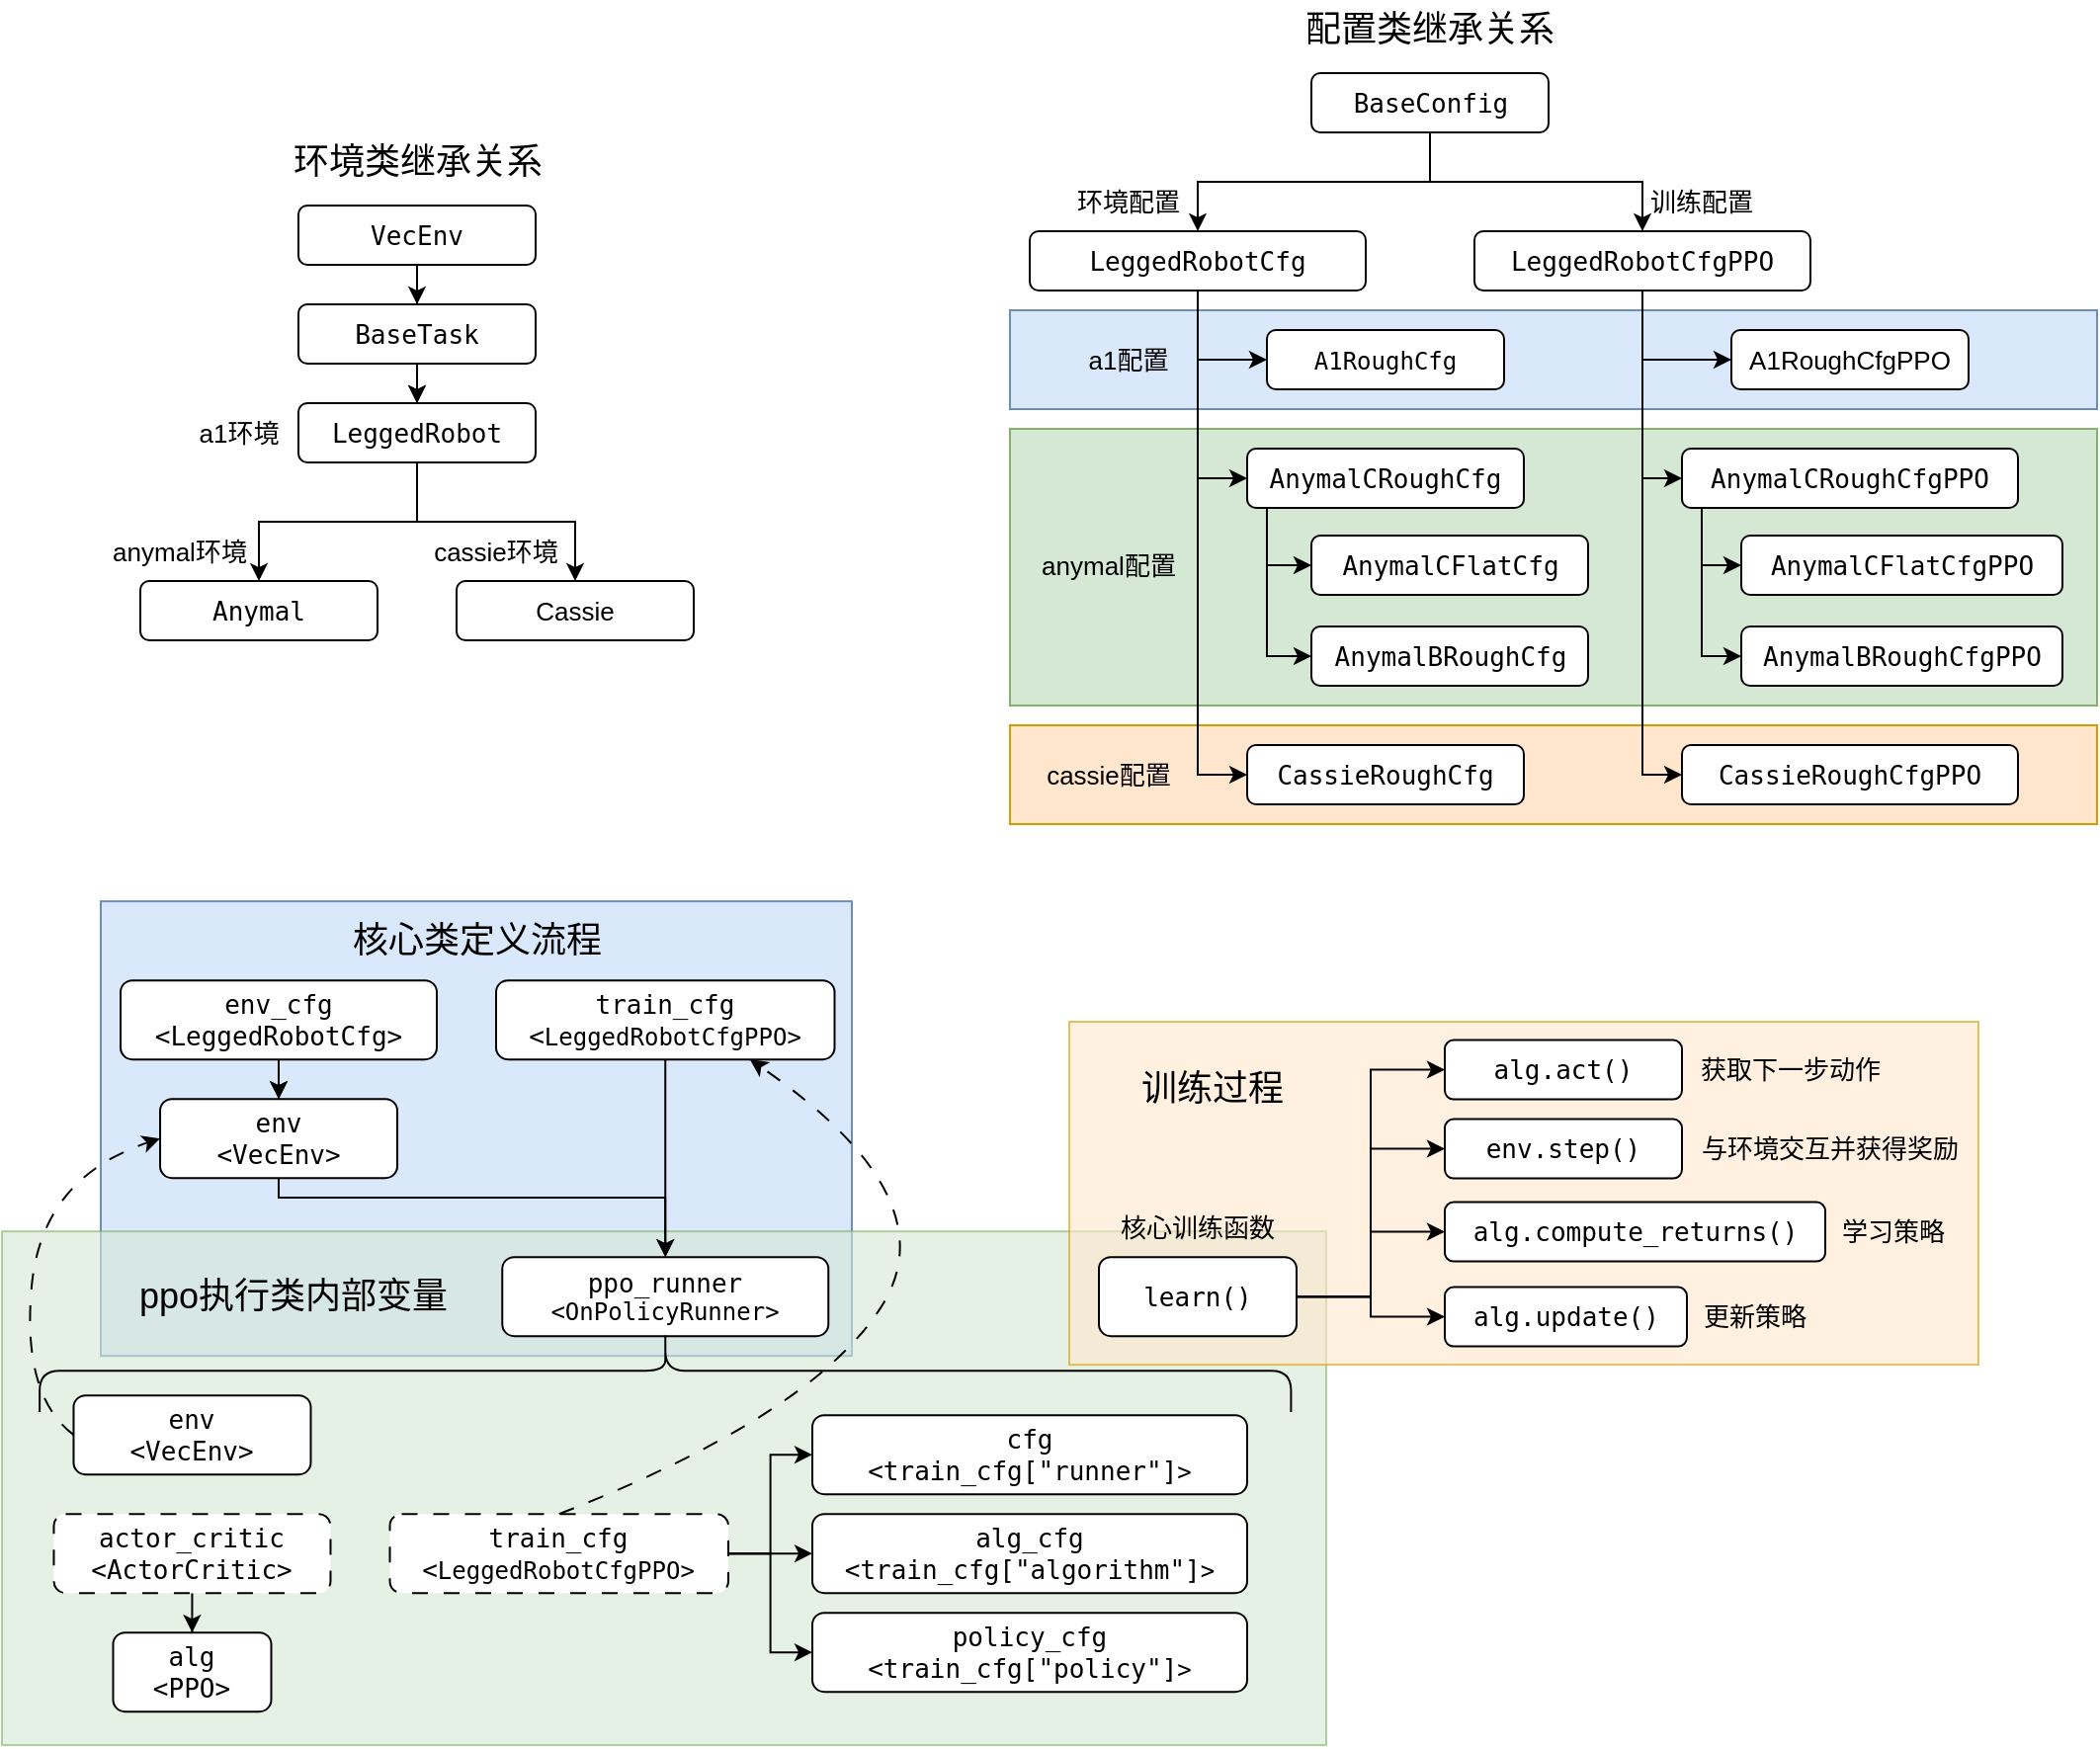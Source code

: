 <mxfile version="26.1.0" pages="2">
  <diagram name="第 1 页" id="lFAaLo7huGlWTIp2Lcyf">
    <mxGraphModel dx="1609" dy="925" grid="1" gridSize="10" guides="1" tooltips="1" connect="1" arrows="1" fold="1" page="1" pageScale="1" pageWidth="1169" pageHeight="827" math="0" shadow="0">
      <root>
        <mxCell id="0" />
        <mxCell id="1" parent="0" />
        <mxCell id="aV0WmB5eCgnft24G8K-M-15" value="" style="whiteSpace=wrap;html=1;fillColor=#dae8fc;strokeColor=#6c8ebf;" vertex="1" parent="1">
          <mxGeometry x="110" y="466.07" width="380" height="230" as="geometry" />
        </mxCell>
        <mxCell id="aV0WmB5eCgnft24G8K-M-19" value="" style="whiteSpace=wrap;html=1;fillColor=#d5e8d4;strokeColor=#82b366;opacity=60;" vertex="1" parent="1">
          <mxGeometry x="60" y="633.07" width="670" height="260" as="geometry" />
        </mxCell>
        <mxCell id="UPVmFBT0MDqUm_56yAkY-56" value="" style="whiteSpace=wrap;html=1;fillColor=#ffe6cc;strokeColor=#d79b00;" parent="1" vertex="1">
          <mxGeometry x="570" y="377" width="550" height="50" as="geometry" />
        </mxCell>
        <mxCell id="UPVmFBT0MDqUm_56yAkY-54" value="" style="whiteSpace=wrap;html=1;fillColor=#d5e8d4;strokeColor=#82b366;" parent="1" vertex="1">
          <mxGeometry x="570" y="227" width="550" height="140" as="geometry" />
        </mxCell>
        <mxCell id="UPVmFBT0MDqUm_56yAkY-38" value="" style="whiteSpace=wrap;html=1;fillColor=#dae8fc;strokeColor=#6c8ebf;" parent="1" vertex="1">
          <mxGeometry x="570" y="167" width="550" height="50" as="geometry" />
        </mxCell>
        <mxCell id="Xk9EZmTTloKpiQCqurxU-3" value="" style="edgeStyle=orthogonalEdgeStyle;rounded=0;orthogonalLoop=1;jettySize=auto;html=1;" parent="1" source="Xk9EZmTTloKpiQCqurxU-1" target="Xk9EZmTTloKpiQCqurxU-2" edge="1">
          <mxGeometry relative="1" as="geometry" />
        </mxCell>
        <mxCell id="aV0WmB5eCgnft24G8K-M-26" value="" style="edgeStyle=orthogonalEdgeStyle;rounded=0;orthogonalLoop=1;jettySize=auto;html=1;" edge="1" parent="1" source="Xk9EZmTTloKpiQCqurxU-1" target="Xk9EZmTTloKpiQCqurxU-4">
          <mxGeometry relative="1" as="geometry" />
        </mxCell>
        <mxCell id="Xk9EZmTTloKpiQCqurxU-1" value="&lt;div&gt;&lt;pre style=&quot;font-family: &amp;quot;JetBrains Mono&amp;quot;, monospace;&quot;&gt;&lt;font style=&quot;color: rgb(0, 0, 0); font-size: 13px;&quot;&gt;VecEnv&lt;/font&gt;&lt;/pre&gt;&lt;/div&gt;" style="rounded=1;whiteSpace=wrap;html=1;" parent="1" vertex="1">
          <mxGeometry x="210" y="114" width="120" height="30" as="geometry" />
        </mxCell>
        <mxCell id="Xk9EZmTTloKpiQCqurxU-5" value="" style="edgeStyle=orthogonalEdgeStyle;rounded=0;orthogonalLoop=1;jettySize=auto;html=1;" parent="1" source="Xk9EZmTTloKpiQCqurxU-2" target="Xk9EZmTTloKpiQCqurxU-4" edge="1">
          <mxGeometry relative="1" as="geometry" />
        </mxCell>
        <mxCell id="Xk9EZmTTloKpiQCqurxU-2" value="&lt;div&gt;&lt;pre style=&quot;font-family: &amp;quot;JetBrains Mono&amp;quot;, monospace; font-size: 9.8pt;&quot;&gt;&lt;span&gt;&lt;font style=&quot;color: rgb(0, 0, 0);&quot;&gt;BaseTask&lt;/font&gt;&lt;/span&gt;&lt;/pre&gt;&lt;/div&gt;" style="whiteSpace=wrap;html=1;rounded=1;" parent="1" vertex="1">
          <mxGeometry x="210" y="164" width="120" height="30" as="geometry" />
        </mxCell>
        <mxCell id="Xk9EZmTTloKpiQCqurxU-9" value="" style="edgeStyle=orthogonalEdgeStyle;rounded=0;orthogonalLoop=1;jettySize=auto;html=1;" parent="1" source="Xk9EZmTTloKpiQCqurxU-4" target="Xk9EZmTTloKpiQCqurxU-8" edge="1">
          <mxGeometry relative="1" as="geometry" />
        </mxCell>
        <mxCell id="Xk9EZmTTloKpiQCqurxU-12" value="" style="edgeStyle=orthogonalEdgeStyle;rounded=0;orthogonalLoop=1;jettySize=auto;html=1;" parent="1" source="Xk9EZmTTloKpiQCqurxU-4" target="Xk9EZmTTloKpiQCqurxU-11" edge="1">
          <mxGeometry relative="1" as="geometry" />
        </mxCell>
        <mxCell id="Xk9EZmTTloKpiQCqurxU-4" value="&lt;div style=&quot;&quot;&gt;&lt;pre style=&quot;font-family: &amp;quot;JetBrains Mono&amp;quot;, monospace;&quot;&gt;&lt;font style=&quot;color: rgb(0, 0, 0); font-size: 13px;&quot;&gt;LeggedRobot&lt;/font&gt;&lt;/pre&gt;&lt;/div&gt;" style="whiteSpace=wrap;html=1;rounded=1;" parent="1" vertex="1">
          <mxGeometry x="210" y="214" width="120" height="30" as="geometry" />
        </mxCell>
        <mxCell id="Xk9EZmTTloKpiQCqurxU-6" value="&lt;font style=&quot;font-size: 18px;&quot;&gt;环境类继承关系&lt;/font&gt;" style="text;strokeColor=none;align=center;fillColor=none;html=1;verticalAlign=middle;whiteSpace=wrap;rounded=0;" parent="1" vertex="1">
          <mxGeometry x="202.5" y="77" width="135" height="30" as="geometry" />
        </mxCell>
        <mxCell id="Xk9EZmTTloKpiQCqurxU-7" value="&lt;font style=&quot;font-size: 13px;&quot;&gt;a1环境&lt;/font&gt;" style="text;strokeColor=none;align=center;fillColor=none;html=1;verticalAlign=middle;whiteSpace=wrap;rounded=0;" parent="1" vertex="1">
          <mxGeometry x="150" y="214" width="60" height="30" as="geometry" />
        </mxCell>
        <mxCell id="Xk9EZmTTloKpiQCqurxU-8" value="&lt;div style=&quot;&quot;&gt;&lt;pre style=&quot;font-family: &amp;quot;JetBrains Mono&amp;quot;, monospace;&quot;&gt;&lt;font style=&quot;color: rgb(0, 0, 0); font-size: 13px;&quot;&gt;Anymal&lt;/font&gt;&lt;/pre&gt;&lt;/div&gt;" style="whiteSpace=wrap;html=1;rounded=1;" parent="1" vertex="1">
          <mxGeometry x="130" y="304" width="120" height="30" as="geometry" />
        </mxCell>
        <mxCell id="Xk9EZmTTloKpiQCqurxU-10" value="&lt;font style=&quot;font-size: 13px;&quot;&gt;anymal环境&lt;/font&gt;" style="text;strokeColor=none;align=center;fillColor=none;html=1;verticalAlign=middle;whiteSpace=wrap;rounded=0;" parent="1" vertex="1">
          <mxGeometry x="110" y="274" width="80" height="30" as="geometry" />
        </mxCell>
        <mxCell id="Xk9EZmTTloKpiQCqurxU-11" value="&lt;font style=&quot;font-size: 13px;&quot;&gt;Cassie&lt;/font&gt;" style="whiteSpace=wrap;html=1;rounded=1;" parent="1" vertex="1">
          <mxGeometry x="290" y="304" width="120" height="30" as="geometry" />
        </mxCell>
        <mxCell id="Xk9EZmTTloKpiQCqurxU-13" value="&lt;font style=&quot;font-size: 13px;&quot;&gt;cassie环境&lt;/font&gt;" style="text;strokeColor=none;align=center;fillColor=none;html=1;verticalAlign=middle;whiteSpace=wrap;rounded=0;" parent="1" vertex="1">
          <mxGeometry x="270" y="274" width="80" height="30" as="geometry" />
        </mxCell>
        <mxCell id="UPVmFBT0MDqUm_56yAkY-1" value="" style="edgeStyle=orthogonalEdgeStyle;rounded=0;orthogonalLoop=1;jettySize=auto;html=1;" parent="1" source="UPVmFBT0MDqUm_56yAkY-2" target="UPVmFBT0MDqUm_56yAkY-4" edge="1">
          <mxGeometry relative="1" as="geometry" />
        </mxCell>
        <mxCell id="UPVmFBT0MDqUm_56yAkY-16" style="edgeStyle=orthogonalEdgeStyle;rounded=0;orthogonalLoop=1;jettySize=auto;html=1;exitX=0.5;exitY=1;exitDx=0;exitDy=0;entryX=0.5;entryY=0;entryDx=0;entryDy=0;" parent="1" source="UPVmFBT0MDqUm_56yAkY-2" target="UPVmFBT0MDqUm_56yAkY-14" edge="1">
          <mxGeometry relative="1" as="geometry" />
        </mxCell>
        <mxCell id="UPVmFBT0MDqUm_56yAkY-2" value="&lt;div&gt;&lt;pre style=&quot;font-family: &amp;quot;JetBrains Mono&amp;quot;, monospace;&quot;&gt;&lt;font style=&quot;color: rgb(0, 0, 0); font-size: 13px;&quot;&gt;BaseConfig&lt;/font&gt;&lt;/pre&gt;&lt;/div&gt;" style="rounded=1;whiteSpace=wrap;html=1;" parent="1" vertex="1">
          <mxGeometry x="722.5" y="47" width="120" height="30" as="geometry" />
        </mxCell>
        <mxCell id="UPVmFBT0MDqUm_56yAkY-24" style="edgeStyle=orthogonalEdgeStyle;rounded=0;orthogonalLoop=1;jettySize=auto;html=1;exitX=0.5;exitY=1;exitDx=0;exitDy=0;entryX=0;entryY=0.5;entryDx=0;entryDy=0;" parent="1" source="UPVmFBT0MDqUm_56yAkY-4" target="UPVmFBT0MDqUm_56yAkY-19" edge="1">
          <mxGeometry relative="1" as="geometry" />
        </mxCell>
        <mxCell id="UPVmFBT0MDqUm_56yAkY-35" style="edgeStyle=orthogonalEdgeStyle;rounded=0;orthogonalLoop=1;jettySize=auto;html=1;exitX=0.5;exitY=1;exitDx=0;exitDy=0;entryX=0;entryY=0.5;entryDx=0;entryDy=0;" parent="1" source="UPVmFBT0MDqUm_56yAkY-4" target="UPVmFBT0MDqUm_56yAkY-51" edge="1">
          <mxGeometry relative="1" as="geometry">
            <mxPoint x="910" y="252.0" as="targetPoint" />
          </mxGeometry>
        </mxCell>
        <mxCell id="UPVmFBT0MDqUm_56yAkY-36" style="edgeStyle=orthogonalEdgeStyle;rounded=0;orthogonalLoop=1;jettySize=auto;html=1;exitX=0.5;exitY=1;exitDx=0;exitDy=0;entryX=0;entryY=0.5;entryDx=0;entryDy=0;" parent="1" source="UPVmFBT0MDqUm_56yAkY-4" target="UPVmFBT0MDqUm_56yAkY-34" edge="1">
          <mxGeometry relative="1" as="geometry" />
        </mxCell>
        <mxCell id="UPVmFBT0MDqUm_56yAkY-4" value="&lt;pre style=&quot;&quot;&gt;&lt;font face=&quot;JetBrains Mono, monospace&quot;&gt;&lt;font style=&quot;font-size: 13px;&quot;&gt;LeggedRobotCfgPPO&lt;/font&gt;&lt;span style=&quot;font-size: 9.8pt;&quot;&gt;&lt;/span&gt;&lt;/font&gt;&lt;/pre&gt;" style="whiteSpace=wrap;html=1;rounded=1;" parent="1" vertex="1">
          <mxGeometry x="805" y="127" width="170" height="30" as="geometry" />
        </mxCell>
        <mxCell id="UPVmFBT0MDqUm_56yAkY-8" value="&lt;font style=&quot;font-size: 18px;&quot;&gt;配置类继承关系&lt;/font&gt;" style="text;strokeColor=none;align=center;fillColor=none;html=1;verticalAlign=middle;whiteSpace=wrap;rounded=0;" parent="1" vertex="1">
          <mxGeometry x="715" y="10" width="135" height="30" as="geometry" />
        </mxCell>
        <mxCell id="UPVmFBT0MDqUm_56yAkY-9" value="&lt;font style=&quot;font-size: 13px;&quot;&gt;a1配置&lt;/font&gt;" style="text;strokeColor=none;align=center;fillColor=none;html=1;verticalAlign=middle;whiteSpace=wrap;rounded=0;" parent="1" vertex="1">
          <mxGeometry x="600" y="177" width="60" height="30" as="geometry" />
        </mxCell>
        <mxCell id="UPVmFBT0MDqUm_56yAkY-11" value="&lt;font style=&quot;font-size: 13px;&quot;&gt;anymal配置&lt;/font&gt;" style="text;strokeColor=none;align=center;fillColor=none;html=1;verticalAlign=middle;whiteSpace=wrap;rounded=0;" parent="1" vertex="1">
          <mxGeometry x="580" y="281" width="80" height="30" as="geometry" />
        </mxCell>
        <mxCell id="UPVmFBT0MDqUm_56yAkY-13" value="&lt;font style=&quot;font-size: 13px;&quot;&gt;cassie配置&lt;/font&gt;" style="text;strokeColor=none;align=center;fillColor=none;html=1;verticalAlign=middle;whiteSpace=wrap;rounded=0;" parent="1" vertex="1">
          <mxGeometry x="580" y="387" width="80" height="30" as="geometry" />
        </mxCell>
        <mxCell id="UPVmFBT0MDqUm_56yAkY-18" style="edgeStyle=orthogonalEdgeStyle;rounded=0;orthogonalLoop=1;jettySize=auto;html=1;exitX=0.5;exitY=1;exitDx=0;exitDy=0;entryX=0;entryY=0.5;entryDx=0;entryDy=0;" parent="1" source="UPVmFBT0MDqUm_56yAkY-14" target="UPVmFBT0MDqUm_56yAkY-17" edge="1">
          <mxGeometry relative="1" as="geometry">
            <mxPoint x="690" y="227" as="targetPoint" />
            <Array as="points">
              <mxPoint x="665" y="192" />
            </Array>
          </mxGeometry>
        </mxCell>
        <mxCell id="UPVmFBT0MDqUm_56yAkY-30" style="edgeStyle=orthogonalEdgeStyle;rounded=0;orthogonalLoop=1;jettySize=auto;html=1;exitX=0.5;exitY=1;exitDx=0;exitDy=0;entryX=0;entryY=0.5;entryDx=0;entryDy=0;" parent="1" source="UPVmFBT0MDqUm_56yAkY-14" target="UPVmFBT0MDqUm_56yAkY-29" edge="1">
          <mxGeometry relative="1" as="geometry" />
        </mxCell>
        <mxCell id="UPVmFBT0MDqUm_56yAkY-37" style="edgeStyle=orthogonalEdgeStyle;rounded=0;orthogonalLoop=1;jettySize=auto;html=1;exitX=0.5;exitY=1;exitDx=0;exitDy=0;entryX=0;entryY=0.5;entryDx=0;entryDy=0;" parent="1" source="UPVmFBT0MDqUm_56yAkY-14" target="UPVmFBT0MDqUm_56yAkY-32" edge="1">
          <mxGeometry relative="1" as="geometry" />
        </mxCell>
        <mxCell id="UPVmFBT0MDqUm_56yAkY-14" value="&lt;pre style=&quot;&quot;&gt;&lt;font style=&quot;font-size: 13px;&quot; face=&quot;JetBrains Mono, monospace&quot;&gt;LeggedRobotCfg&lt;/font&gt;&lt;/pre&gt;" style="whiteSpace=wrap;html=1;rounded=1;" parent="1" vertex="1">
          <mxGeometry x="580" y="127" width="170" height="30" as="geometry" />
        </mxCell>
        <mxCell id="UPVmFBT0MDqUm_56yAkY-17" value="&lt;div style=&quot;&quot;&gt;&lt;pre style=&quot;&quot;&gt;&lt;font face=&quot;JetBrains Mono, monospace&quot;&gt;&lt;font&gt;A1RoughCfg&lt;/font&gt;&lt;span style=&quot;font-size: 9.8pt;&quot;&gt;&lt;/span&gt;&lt;/font&gt;&lt;/pre&gt;&lt;/div&gt;" style="whiteSpace=wrap;html=1;rounded=1;" parent="1" vertex="1">
          <mxGeometry x="700" y="177" width="120" height="30" as="geometry" />
        </mxCell>
        <mxCell id="UPVmFBT0MDqUm_56yAkY-19" value="&lt;font style=&quot;font-size: 13px;&quot;&gt;A1RoughCfgPPO&lt;/font&gt;" style="whiteSpace=wrap;html=1;rounded=1;" parent="1" vertex="1">
          <mxGeometry x="935" y="177" width="120" height="30" as="geometry" />
        </mxCell>
        <mxCell id="UPVmFBT0MDqUm_56yAkY-47" style="edgeStyle=orthogonalEdgeStyle;rounded=0;orthogonalLoop=1;jettySize=auto;html=1;exitX=0.25;exitY=1;exitDx=0;exitDy=0;entryX=0;entryY=0.5;entryDx=0;entryDy=0;" parent="1" source="UPVmFBT0MDqUm_56yAkY-29" target="UPVmFBT0MDqUm_56yAkY-40" edge="1">
          <mxGeometry relative="1" as="geometry">
            <Array as="points">
              <mxPoint x="700" y="267" />
              <mxPoint x="700" y="296" />
            </Array>
          </mxGeometry>
        </mxCell>
        <mxCell id="UPVmFBT0MDqUm_56yAkY-48" style="edgeStyle=orthogonalEdgeStyle;rounded=0;orthogonalLoop=1;jettySize=auto;html=1;exitX=0.25;exitY=1;exitDx=0;exitDy=0;entryX=0;entryY=0.5;entryDx=0;entryDy=0;" parent="1" source="UPVmFBT0MDqUm_56yAkY-29" target="UPVmFBT0MDqUm_56yAkY-46" edge="1">
          <mxGeometry relative="1" as="geometry">
            <Array as="points">
              <mxPoint x="700" y="267" />
              <mxPoint x="700" y="342" />
            </Array>
          </mxGeometry>
        </mxCell>
        <mxCell id="UPVmFBT0MDqUm_56yAkY-29" value="&lt;div style=&quot;&quot;&gt;&lt;pre style=&quot;&quot;&gt;&lt;font style=&quot;font-size: 13px;&quot; face=&quot;JetBrains Mono, monospace&quot;&gt;AnymalCRoughCfg&lt;/font&gt;&lt;/pre&gt;&lt;/div&gt;" style="whiteSpace=wrap;html=1;rounded=1;" parent="1" vertex="1">
          <mxGeometry x="690" y="237" width="140" height="30" as="geometry" />
        </mxCell>
        <mxCell id="UPVmFBT0MDqUm_56yAkY-32" value="&lt;div style=&quot;&quot;&gt;&lt;pre style=&quot;&quot;&gt;&lt;font style=&quot;font-size: 13px;&quot; face=&quot;JetBrains Mono, monospace&quot;&gt;CassieRoughCfg&lt;/font&gt;&lt;/pre&gt;&lt;/div&gt;" style="whiteSpace=wrap;html=1;rounded=1;" parent="1" vertex="1">
          <mxGeometry x="690" y="387" width="140" height="30" as="geometry" />
        </mxCell>
        <mxCell id="UPVmFBT0MDqUm_56yAkY-34" value="&lt;div style=&quot;&quot;&gt;&lt;pre style=&quot;&quot;&gt;&lt;font style=&quot;font-size: 13px;&quot; face=&quot;JetBrains Mono, monospace&quot;&gt;CassieRoughCfgPPO&lt;/font&gt;&lt;/pre&gt;&lt;/div&gt;" style="whiteSpace=wrap;html=1;rounded=1;" parent="1" vertex="1">
          <mxGeometry x="910" y="387" width="170" height="30" as="geometry" />
        </mxCell>
        <mxCell id="UPVmFBT0MDqUm_56yAkY-40" value="&lt;div style=&quot;&quot;&gt;&lt;pre style=&quot;&quot;&gt;&lt;font face=&quot;JetBrains Mono, monospace&quot;&gt;&lt;span style=&quot;font-size: 13px;&quot;&gt;AnymalCFlatCfg&lt;/span&gt;&lt;/font&gt;&lt;/pre&gt;&lt;/div&gt;" style="whiteSpace=wrap;html=1;rounded=1;" parent="1" vertex="1">
          <mxGeometry x="722.5" y="281" width="140" height="30" as="geometry" />
        </mxCell>
        <mxCell id="UPVmFBT0MDqUm_56yAkY-46" value="&lt;div style=&quot;&quot;&gt;&lt;pre style=&quot;&quot;&gt;&lt;font face=&quot;JetBrains Mono, monospace&quot;&gt;&lt;span style=&quot;font-size: 13px;&quot;&gt;AnymalBRoughCfg&lt;/span&gt;&lt;/font&gt;&lt;/pre&gt;&lt;/div&gt;" style="whiteSpace=wrap;html=1;rounded=1;" parent="1" vertex="1">
          <mxGeometry x="722.5" y="327" width="140" height="30" as="geometry" />
        </mxCell>
        <mxCell id="UPVmFBT0MDqUm_56yAkY-49" style="edgeStyle=orthogonalEdgeStyle;rounded=0;orthogonalLoop=1;jettySize=auto;html=1;exitX=0.25;exitY=1;exitDx=0;exitDy=0;entryX=0;entryY=0.5;entryDx=0;entryDy=0;" parent="1" source="UPVmFBT0MDqUm_56yAkY-51" target="UPVmFBT0MDqUm_56yAkY-52" edge="1">
          <mxGeometry relative="1" as="geometry">
            <Array as="points">
              <mxPoint x="920" y="267" />
              <mxPoint x="920" y="296" />
            </Array>
          </mxGeometry>
        </mxCell>
        <mxCell id="UPVmFBT0MDqUm_56yAkY-50" style="edgeStyle=orthogonalEdgeStyle;rounded=0;orthogonalLoop=1;jettySize=auto;html=1;exitX=0.25;exitY=1;exitDx=0;exitDy=0;entryX=0;entryY=0.5;entryDx=0;entryDy=0;" parent="1" source="UPVmFBT0MDqUm_56yAkY-51" target="UPVmFBT0MDqUm_56yAkY-53" edge="1">
          <mxGeometry relative="1" as="geometry">
            <Array as="points">
              <mxPoint x="920" y="267" />
              <mxPoint x="920" y="342" />
            </Array>
          </mxGeometry>
        </mxCell>
        <mxCell id="UPVmFBT0MDqUm_56yAkY-51" value="&lt;div style=&quot;&quot;&gt;&lt;pre style=&quot;&quot;&gt;&lt;pre&gt;&lt;font style=&quot;font-size: 13px;&quot; face=&quot;JetBrains Mono, monospace&quot;&gt;AnymalCRoughCfgPPO&lt;/font&gt;&lt;/pre&gt;&lt;/pre&gt;&lt;/div&gt;" style="whiteSpace=wrap;html=1;rounded=1;" parent="1" vertex="1">
          <mxGeometry x="910" y="237" width="170" height="30" as="geometry" />
        </mxCell>
        <mxCell id="UPVmFBT0MDqUm_56yAkY-52" value="&lt;div style=&quot;&quot;&gt;&lt;pre style=&quot;&quot;&gt;&lt;pre&gt;&lt;font face=&quot;JetBrains Mono, monospace&quot;&gt;&lt;span style=&quot;font-size: 13px;&quot;&gt;AnymalCFlatCfgPPO&lt;/span&gt;&lt;/font&gt;&lt;/pre&gt;&lt;/pre&gt;&lt;/div&gt;" style="whiteSpace=wrap;html=1;rounded=1;" parent="1" vertex="1">
          <mxGeometry x="940" y="281" width="162.5" height="30" as="geometry" />
        </mxCell>
        <mxCell id="UPVmFBT0MDqUm_56yAkY-53" value="&lt;div style=&quot;&quot;&gt;&lt;pre style=&quot;&quot;&gt;&lt;font face=&quot;JetBrains Mono, monospace&quot;&gt;&lt;span style=&quot;font-size: 13px;&quot;&gt;AnymalBRoughCfgPPO&lt;/span&gt;&lt;/font&gt;&lt;/pre&gt;&lt;/div&gt;" style="whiteSpace=wrap;html=1;rounded=1;" parent="1" vertex="1">
          <mxGeometry x="940" y="327" width="162.5" height="30" as="geometry" />
        </mxCell>
        <mxCell id="UPVmFBT0MDqUm_56yAkY-57" value="&lt;font style=&quot;font-size: 13px;&quot;&gt;环境配置&lt;/font&gt;" style="text;strokeColor=none;align=center;fillColor=none;html=1;verticalAlign=middle;whiteSpace=wrap;rounded=0;" parent="1" vertex="1">
          <mxGeometry x="600" y="97" width="60" height="30" as="geometry" />
        </mxCell>
        <mxCell id="UPVmFBT0MDqUm_56yAkY-58" value="&lt;font style=&quot;font-size: 13px;&quot;&gt;训练配置&lt;/font&gt;" style="text;strokeColor=none;align=center;fillColor=none;html=1;verticalAlign=middle;whiteSpace=wrap;rounded=0;" parent="1" vertex="1">
          <mxGeometry x="890" y="97" width="60" height="30" as="geometry" />
        </mxCell>
        <mxCell id="aV0WmB5eCgnft24G8K-M-1" value="&lt;pre style=&quot;font-family: &amp;quot;JetBrains Mono&amp;quot;, monospace;&quot;&gt;&lt;font style=&quot;color: rgb(0, 0, 0);&quot;&gt;&lt;span style=&quot;font-size: 13px;&quot;&gt;ppo_runner&lt;br/&gt;&lt;/span&gt;&lt;/font&gt;&amp;lt;OnPolicyRunner&amp;gt;&lt;/pre&gt;" style="rounded=1;whiteSpace=wrap;html=1;" vertex="1" parent="1">
          <mxGeometry x="313.13" y="646.07" width="165" height="40" as="geometry" />
        </mxCell>
        <mxCell id="aV0WmB5eCgnft24G8K-M-2" value="&lt;font style=&quot;font-size: 18px;&quot;&gt;核心类定义流程&lt;/font&gt;" style="text;strokeColor=none;align=center;fillColor=none;html=1;verticalAlign=middle;whiteSpace=wrap;rounded=0;" vertex="1" parent="1">
          <mxGeometry x="232.5" y="471.07" width="135" height="30" as="geometry" />
        </mxCell>
        <mxCell id="aV0WmB5eCgnft24G8K-M-14" style="edgeStyle=orthogonalEdgeStyle;rounded=0;orthogonalLoop=1;jettySize=auto;html=1;exitX=0.5;exitY=1;exitDx=0;exitDy=0;entryX=0.5;entryY=0;entryDx=0;entryDy=0;" edge="1" parent="1" source="aV0WmB5eCgnft24G8K-M-3" target="aV0WmB5eCgnft24G8K-M-1">
          <mxGeometry relative="1" as="geometry">
            <Array as="points">
              <mxPoint x="200" y="616.07" />
              <mxPoint x="396" y="616.07" />
            </Array>
          </mxGeometry>
        </mxCell>
        <mxCell id="aV0WmB5eCgnft24G8K-M-3" value="&lt;pre style=&quot;font-family: &amp;quot;JetBrains Mono&amp;quot;, monospace;&quot;&gt;&lt;font style=&quot;color: rgb(0, 0, 0); font-size: 13px;&quot;&gt;env&lt;br/&gt;&amp;lt;VecEnv&amp;gt;&lt;/font&gt;&lt;/pre&gt;" style="rounded=1;whiteSpace=wrap;html=1;" vertex="1" parent="1">
          <mxGeometry x="140.01" y="566.07" width="120" height="40" as="geometry" />
        </mxCell>
        <mxCell id="aV0WmB5eCgnft24G8K-M-12" value="" style="edgeStyle=orthogonalEdgeStyle;rounded=0;orthogonalLoop=1;jettySize=auto;html=1;exitX=0.5;exitY=1;exitDx=0;exitDy=0;" edge="1" parent="1" source="aV0WmB5eCgnft24G8K-M-4" target="aV0WmB5eCgnft24G8K-M-1">
          <mxGeometry relative="1" as="geometry" />
        </mxCell>
        <mxCell id="aV0WmB5eCgnft24G8K-M-4" value="&lt;pre style=&quot;font-family: &amp;quot;JetBrains Mono&amp;quot;, monospace;&quot;&gt;&lt;font style=&quot;color: rgb(0, 0, 0); font-size: 13px;&quot;&gt;train_cfg&lt;br/&gt;&amp;lt;&lt;/font&gt;LeggedRobotCfgPPO&amp;gt;&lt;/pre&gt;" style="rounded=1;whiteSpace=wrap;html=1;" vertex="1" parent="1">
          <mxGeometry x="310" y="506.07" width="171.25" height="40" as="geometry" />
        </mxCell>
        <mxCell id="aV0WmB5eCgnft24G8K-M-11" value="" style="edgeStyle=orthogonalEdgeStyle;rounded=0;orthogonalLoop=1;jettySize=auto;html=1;" edge="1" parent="1" source="aV0WmB5eCgnft24G8K-M-10" target="aV0WmB5eCgnft24G8K-M-3">
          <mxGeometry relative="1" as="geometry" />
        </mxCell>
        <mxCell id="aV0WmB5eCgnft24G8K-M-13" style="edgeStyle=orthogonalEdgeStyle;rounded=0;orthogonalLoop=1;jettySize=auto;html=1;" edge="1" parent="1" source="aV0WmB5eCgnft24G8K-M-10" target="aV0WmB5eCgnft24G8K-M-3">
          <mxGeometry relative="1" as="geometry" />
        </mxCell>
        <mxCell id="aV0WmB5eCgnft24G8K-M-10" value="&lt;pre style=&quot;font-family: &amp;quot;JetBrains Mono&amp;quot;, monospace;&quot;&gt;&lt;font style=&quot;color: rgb(0, 0, 0); font-size: 13px;&quot;&gt;env_cfg&lt;br&gt;&amp;lt;LeggedRobotCfg&amp;gt;&lt;/font&gt;&lt;/pre&gt;" style="rounded=1;whiteSpace=wrap;html=1;" vertex="1" parent="1">
          <mxGeometry x="120" y="506.07" width="160" height="40" as="geometry" />
        </mxCell>
        <mxCell id="aV0WmB5eCgnft24G8K-M-16" value="" style="shape=curlyBracket;whiteSpace=wrap;html=1;rounded=1;labelPosition=left;verticalLabelPosition=middle;align=right;verticalAlign=middle;rotation=90;size=0.5;" vertex="1" parent="1">
          <mxGeometry x="374.69" y="387" width="41.89" height="633.13" as="geometry" />
        </mxCell>
        <mxCell id="aV0WmB5eCgnft24G8K-M-36" style="edgeStyle=orthogonalEdgeStyle;rounded=0;orthogonalLoop=1;jettySize=auto;html=1;exitX=0.5;exitY=1;exitDx=0;exitDy=0;" edge="1" parent="1" source="aV0WmB5eCgnft24G8K-M-20" target="aV0WmB5eCgnft24G8K-M-21">
          <mxGeometry relative="1" as="geometry" />
        </mxCell>
        <mxCell id="aV0WmB5eCgnft24G8K-M-20" value="&lt;pre style=&quot;font-family: &amp;quot;JetBrains Mono&amp;quot;, monospace;&quot;&gt;&lt;font style=&quot;color: rgb(0, 0, 0); font-size: 13px;&quot;&gt;actor_critic&lt;br&gt;&amp;lt;ActorCritic&amp;gt;&lt;/font&gt;&lt;/pre&gt;" style="rounded=1;whiteSpace=wrap;html=1;dashed=1;dashPattern=8 8;" vertex="1" parent="1">
          <mxGeometry x="86.24" y="776.07" width="140" height="40" as="geometry" />
        </mxCell>
        <mxCell id="aV0WmB5eCgnft24G8K-M-21" value="&lt;pre style=&quot;font-family: &amp;quot;JetBrains Mono&amp;quot;, monospace;&quot;&gt;&lt;font style=&quot;color: rgb(0, 0, 0); font-size: 13px;&quot;&gt;alg&lt;br&gt;&amp;lt;PPO&amp;gt;&lt;/font&gt;&lt;/pre&gt;" style="rounded=1;whiteSpace=wrap;html=1;" vertex="1" parent="1">
          <mxGeometry x="116.24" y="836.07" width="80" height="40" as="geometry" />
        </mxCell>
        <mxCell id="aV0WmB5eCgnft24G8K-M-22" value="&lt;pre style=&quot;font-family: &amp;quot;JetBrains Mono&amp;quot;, monospace;&quot;&gt;&lt;font style=&quot;color: rgb(0, 0, 0); font-size: 13px;&quot;&gt;env&lt;br/&gt;&amp;lt;VecEnv&amp;gt;&lt;/font&gt;&lt;/pre&gt;" style="rounded=1;whiteSpace=wrap;html=1;" vertex="1" parent="1">
          <mxGeometry x="96.24" y="716.07" width="120" height="40" as="geometry" />
        </mxCell>
        <mxCell id="aV0WmB5eCgnft24G8K-M-30" value="" style="edgeStyle=orthogonalEdgeStyle;rounded=0;orthogonalLoop=1;jettySize=auto;html=1;entryX=0;entryY=0.5;entryDx=0;entryDy=0;" edge="1" parent="1" source="aV0WmB5eCgnft24G8K-M-23" target="aV0WmB5eCgnft24G8K-M-29">
          <mxGeometry relative="1" as="geometry" />
        </mxCell>
        <mxCell id="aV0WmB5eCgnft24G8K-M-32" style="edgeStyle=orthogonalEdgeStyle;rounded=0;orthogonalLoop=1;jettySize=auto;html=1;exitX=1;exitY=0.5;exitDx=0;exitDy=0;entryX=0;entryY=0.5;entryDx=0;entryDy=0;" edge="1" parent="1" source="aV0WmB5eCgnft24G8K-M-23" target="aV0WmB5eCgnft24G8K-M-31">
          <mxGeometry relative="1" as="geometry" />
        </mxCell>
        <mxCell id="aV0WmB5eCgnft24G8K-M-35" style="edgeStyle=orthogonalEdgeStyle;rounded=0;orthogonalLoop=1;jettySize=auto;html=1;exitX=1;exitY=0.5;exitDx=0;exitDy=0;entryX=0;entryY=0.5;entryDx=0;entryDy=0;" edge="1" parent="1" source="aV0WmB5eCgnft24G8K-M-23" target="aV0WmB5eCgnft24G8K-M-34">
          <mxGeometry relative="1" as="geometry" />
        </mxCell>
        <mxCell id="aV0WmB5eCgnft24G8K-M-23" value="&lt;pre style=&quot;font-family: &amp;quot;JetBrains Mono&amp;quot;, monospace;&quot;&gt;&lt;font style=&quot;color: rgb(0, 0, 0); font-size: 13px;&quot;&gt;train_cfg&lt;br/&gt;&amp;lt;&lt;/font&gt;LeggedRobotCfgPPO&amp;gt;&lt;/pre&gt;" style="rounded=1;whiteSpace=wrap;html=1;shadow=0;fillStyle=auto;glass=0;dashed=1;dashPattern=8 8;" vertex="1" parent="1">
          <mxGeometry x="256.25" y="776.07" width="171.25" height="40" as="geometry" />
        </mxCell>
        <mxCell id="aV0WmB5eCgnft24G8K-M-27" value="" style="curved=1;endArrow=classic;html=1;rounded=0;exitX=0.5;exitY=0;exitDx=0;exitDy=0;entryX=0.75;entryY=1;entryDx=0;entryDy=0;shadow=0;flowAnimation=0;dashed=1;dashPattern=8 8;" edge="1" parent="1" source="aV0WmB5eCgnft24G8K-M-23" target="aV0WmB5eCgnft24G8K-M-4">
          <mxGeometry width="50" height="50" relative="1" as="geometry">
            <mxPoint x="580" y="616.07" as="sourcePoint" />
            <mxPoint x="630" y="566.07" as="targetPoint" />
            <Array as="points">
              <mxPoint x="470" y="726.07" />
              <mxPoint x="540" y="616.07" />
            </Array>
          </mxGeometry>
        </mxCell>
        <mxCell id="aV0WmB5eCgnft24G8K-M-28" value="" style="curved=1;endArrow=classic;html=1;rounded=0;exitX=0;exitY=0.5;exitDx=0;exitDy=0;entryX=0;entryY=0.5;entryDx=0;entryDy=0;shadow=0;flowAnimation=0;dashed=1;dashPattern=8 8;" edge="1" parent="1" source="aV0WmB5eCgnft24G8K-M-22" target="aV0WmB5eCgnft24G8K-M-3">
          <mxGeometry width="50" height="50" relative="1" as="geometry">
            <mxPoint x="508" y="766.07" as="sourcePoint" />
            <mxPoint x="491" y="536.07" as="targetPoint" />
            <Array as="points">
              <mxPoint x="70" y="716.07" />
              <mxPoint x="80" y="606.07" />
            </Array>
          </mxGeometry>
        </mxCell>
        <mxCell id="aV0WmB5eCgnft24G8K-M-29" value="&lt;pre style=&quot;font-family: &amp;quot;JetBrains Mono&amp;quot;, monospace;&quot;&gt;&lt;font style=&quot;color: rgb(0, 0, 0); font-size: 13px;&quot;&gt;alg_cfg&lt;br&gt;&amp;lt;train_cfg[&quot;algorithm&quot;]&lt;/font&gt;&amp;gt;&lt;/pre&gt;" style="rounded=1;whiteSpace=wrap;html=1;" vertex="1" parent="1">
          <mxGeometry x="470.01" y="776.07" width="219.99" height="40" as="geometry" />
        </mxCell>
        <mxCell id="aV0WmB5eCgnft24G8K-M-31" value="&lt;pre style=&quot;font-family: &amp;quot;JetBrains Mono&amp;quot;, monospace;&quot;&gt;&lt;font style=&quot;color: rgb(0, 0, 0); font-size: 13px;&quot;&gt;policy_cfg&lt;br&gt;&amp;lt;train_cfg[&quot;policy&quot;]&lt;/font&gt;&amp;gt;&lt;/pre&gt;" style="rounded=1;whiteSpace=wrap;html=1;" vertex="1" parent="1">
          <mxGeometry x="470.01" y="826.07" width="219.99" height="40" as="geometry" />
        </mxCell>
        <mxCell id="aV0WmB5eCgnft24G8K-M-34" value="&lt;pre style=&quot;font-family: &amp;quot;JetBrains Mono&amp;quot;, monospace;&quot;&gt;&lt;font style=&quot;color: rgb(0, 0, 0); font-size: 13px;&quot;&gt;cfg&lt;br&gt;&amp;lt;train_cfg[&quot;runner&quot;]&lt;/font&gt;&amp;gt;&lt;/pre&gt;" style="rounded=1;whiteSpace=wrap;html=1;" vertex="1" parent="1">
          <mxGeometry x="470.01" y="726.07" width="219.99" height="40" as="geometry" />
        </mxCell>
        <mxCell id="zGbAVoRKd3wLSHQYyrgZ-3" value="&lt;span style=&quot;font-size: 18px;&quot;&gt;ppo执行类内部变量&lt;/span&gt;" style="text;strokeColor=none;align=center;fillColor=none;html=1;verticalAlign=middle;whiteSpace=wrap;rounded=0;" vertex="1" parent="1">
          <mxGeometry x="125" y="651.07" width="165" height="30" as="geometry" />
        </mxCell>
        <mxCell id="S9UefRIzzQcCCEtnv5j--9" value="" style="whiteSpace=wrap;html=1;fillColor=#ffe6cc;strokeColor=#d79b00;opacity=60;" vertex="1" parent="1">
          <mxGeometry x="600" y="527" width="460" height="173.57" as="geometry" />
        </mxCell>
        <mxCell id="I-v7yhdUH1Qv5PjGnzdB-1" value="&lt;pre style=&quot;font-family: &amp;quot;JetBrains Mono&amp;quot;, monospace;&quot;&gt;&lt;span style=&quot;font-size: 13px;&quot;&gt;learn()&lt;/span&gt;&lt;/pre&gt;" style="rounded=1;whiteSpace=wrap;html=1;" vertex="1" parent="1">
          <mxGeometry x="615" y="646.07" width="100" height="40" as="geometry" />
        </mxCell>
        <mxCell id="S9UefRIzzQcCCEtnv5j--1" value="" style="edgeStyle=orthogonalEdgeStyle;rounded=0;orthogonalLoop=1;jettySize=auto;html=1;entryX=0;entryY=0.5;entryDx=0;entryDy=0;exitX=1;exitY=0.5;exitDx=0;exitDy=0;" edge="1" parent="1" target="S9UefRIzzQcCCEtnv5j--5" source="I-v7yhdUH1Qv5PjGnzdB-1">
          <mxGeometry relative="1" as="geometry">
            <mxPoint x="723" y="731.07" as="sourcePoint" />
          </mxGeometry>
        </mxCell>
        <mxCell id="S9UefRIzzQcCCEtnv5j--2" value="" style="edgeStyle=orthogonalEdgeStyle;rounded=0;orthogonalLoop=1;jettySize=auto;html=1;entryX=0;entryY=0.5;entryDx=0;entryDy=0;exitX=1;exitY=0.5;exitDx=0;exitDy=0;" edge="1" parent="1" target="S9UefRIzzQcCCEtnv5j--6" source="I-v7yhdUH1Qv5PjGnzdB-1">
          <mxGeometry relative="1" as="geometry">
            <mxPoint x="723" y="731.07" as="sourcePoint" />
          </mxGeometry>
        </mxCell>
        <mxCell id="S9UefRIzzQcCCEtnv5j--3" value="" style="edgeStyle=orthogonalEdgeStyle;rounded=0;orthogonalLoop=1;jettySize=auto;html=1;entryX=0;entryY=0.5;entryDx=0;entryDy=0;exitX=1;exitY=0.5;exitDx=0;exitDy=0;" edge="1" parent="1" target="S9UefRIzzQcCCEtnv5j--7" source="I-v7yhdUH1Qv5PjGnzdB-1">
          <mxGeometry relative="1" as="geometry">
            <mxPoint x="723" y="731.07" as="sourcePoint" />
          </mxGeometry>
        </mxCell>
        <mxCell id="S9UefRIzzQcCCEtnv5j--4" style="edgeStyle=orthogonalEdgeStyle;rounded=0;orthogonalLoop=1;jettySize=auto;html=1;exitX=1;exitY=0.5;exitDx=0;exitDy=0;entryX=0;entryY=0.5;entryDx=0;entryDy=0;" edge="1" parent="1" target="S9UefRIzzQcCCEtnv5j--8" source="I-v7yhdUH1Qv5PjGnzdB-1">
          <mxGeometry relative="1" as="geometry">
            <mxPoint x="723" y="731.07" as="sourcePoint" />
          </mxGeometry>
        </mxCell>
        <mxCell id="S9UefRIzzQcCCEtnv5j--5" value="&lt;div&gt;&lt;pre style=&quot;font-family: &amp;quot;JetBrains Mono&amp;quot;, monospace;&quot;&gt;&lt;font style=&quot;color: rgb(0, 0, 0); font-size: 13px;&quot;&gt;alg.act()&lt;/font&gt;&lt;/pre&gt;&lt;/div&gt;" style="rounded=1;whiteSpace=wrap;html=1;" vertex="1" parent="1">
          <mxGeometry x="790" y="536.28" width="120" height="30" as="geometry" />
        </mxCell>
        <mxCell id="S9UefRIzzQcCCEtnv5j--6" value="&lt;div&gt;&lt;pre style=&quot;font-family: &amp;quot;JetBrains Mono&amp;quot;, monospace;&quot;&gt;&lt;font style=&quot;color: rgb(0, 0, 0); font-size: 13px;&quot;&gt;env.step()&lt;/font&gt;&lt;/pre&gt;&lt;/div&gt;" style="rounded=1;whiteSpace=wrap;html=1;" vertex="1" parent="1">
          <mxGeometry x="790" y="576.28" width="120" height="30" as="geometry" />
        </mxCell>
        <mxCell id="S9UefRIzzQcCCEtnv5j--7" value="&lt;div&gt;&lt;pre style=&quot;font-family: &amp;quot;JetBrains Mono&amp;quot;, monospace;&quot;&gt;&lt;font style=&quot;color: rgb(0, 0, 0); font-size: 13px;&quot;&gt;alg.compute_returns()&lt;/font&gt;&lt;/pre&gt;&lt;/div&gt;" style="rounded=1;whiteSpace=wrap;html=1;" vertex="1" parent="1">
          <mxGeometry x="790" y="618.28" width="192.5" height="30" as="geometry" />
        </mxCell>
        <mxCell id="S9UefRIzzQcCCEtnv5j--8" value="&lt;div&gt;&lt;pre style=&quot;font-family: &amp;quot;JetBrains Mono&amp;quot;, monospace;&quot;&gt;&lt;font style=&quot;color: rgb(0, 0, 0); font-size: 13px;&quot;&gt;alg.update()&lt;/font&gt;&lt;/pre&gt;&lt;/div&gt;" style="rounded=1;whiteSpace=wrap;html=1;" vertex="1" parent="1">
          <mxGeometry x="790" y="661.28" width="122.5" height="30" as="geometry" />
        </mxCell>
        <mxCell id="S9UefRIzzQcCCEtnv5j--10" value="&lt;span style=&quot;font-size: 13px;&quot;&gt;获取下一步动作&lt;/span&gt;" style="text;strokeColor=none;align=center;fillColor=none;html=1;verticalAlign=middle;whiteSpace=wrap;rounded=0;" vertex="1" parent="1">
          <mxGeometry x="910" y="536.07" width="110" height="30" as="geometry" />
        </mxCell>
        <mxCell id="S9UefRIzzQcCCEtnv5j--12" value="&lt;span style=&quot;font-size: 13px;&quot;&gt;与环境交互并获得奖励&lt;/span&gt;" style="text;strokeColor=none;align=center;fillColor=none;html=1;verticalAlign=middle;whiteSpace=wrap;rounded=0;" vertex="1" parent="1">
          <mxGeometry x="910" y="576.07" width="150" height="30" as="geometry" />
        </mxCell>
        <mxCell id="S9UefRIzzQcCCEtnv5j--13" value="&lt;span style=&quot;font-size: 13px;&quot;&gt;学习策略&lt;/span&gt;" style="text;strokeColor=none;align=center;fillColor=none;html=1;verticalAlign=middle;whiteSpace=wrap;rounded=0;" vertex="1" parent="1">
          <mxGeometry x="982.5" y="618.28" width="67.5" height="30" as="geometry" />
        </mxCell>
        <mxCell id="S9UefRIzzQcCCEtnv5j--14" value="&lt;span style=&quot;font-size: 13px;&quot;&gt;更新策略&lt;/span&gt;" style="text;strokeColor=none;align=center;fillColor=none;html=1;verticalAlign=middle;whiteSpace=wrap;rounded=0;" vertex="1" parent="1">
          <mxGeometry x="912.5" y="661.28" width="67.5" height="30" as="geometry" />
        </mxCell>
        <mxCell id="S9UefRIzzQcCCEtnv5j--15" value="&lt;span style=&quot;font-size: 13px;&quot;&gt;核心训练函数&lt;/span&gt;" style="text;strokeColor=none;align=center;fillColor=none;html=1;verticalAlign=middle;whiteSpace=wrap;rounded=0;" vertex="1" parent="1">
          <mxGeometry x="623.13" y="616.07" width="83.75" height="30" as="geometry" />
        </mxCell>
        <mxCell id="S9UefRIzzQcCCEtnv5j--16" value="&lt;span style=&quot;font-size: 18px;&quot;&gt;训练过程&lt;/span&gt;" style="text;strokeColor=none;align=center;fillColor=none;html=1;verticalAlign=middle;whiteSpace=wrap;rounded=0;" vertex="1" parent="1">
          <mxGeometry x="615" y="546.07" width="115" height="30" as="geometry" />
        </mxCell>
      </root>
    </mxGraphModel>
  </diagram>
  <diagram id="wDsKJ58vSO4qY52XYKHF" name="第 2 页">
    <mxGraphModel dx="1368" dy="786" grid="1" gridSize="10" guides="1" tooltips="1" connect="1" arrows="1" fold="1" page="1" pageScale="1" pageWidth="1169" pageHeight="827" math="0" shadow="0">
      <root>
        <mxCell id="0" />
        <mxCell id="1" parent="0" />
        <mxCell id="g2Luo5ToEXIqP96zeGXA-1" value="" style="edgeStyle=orthogonalEdgeStyle;rounded=0;orthogonalLoop=1;jettySize=auto;html=1;entryX=0;entryY=0.5;entryDx=0;entryDy=0;" edge="1" parent="1" source="g2Luo5ToEXIqP96zeGXA-4" target="g2Luo5ToEXIqP96zeGXA-6">
          <mxGeometry relative="1" as="geometry" />
        </mxCell>
        <mxCell id="g2Luo5ToEXIqP96zeGXA-2" value="" style="edgeStyle=orthogonalEdgeStyle;rounded=0;orthogonalLoop=1;jettySize=auto;html=1;entryX=0;entryY=0.5;entryDx=0;entryDy=0;" edge="1" parent="1" source="g2Luo5ToEXIqP96zeGXA-4" target="g2Luo5ToEXIqP96zeGXA-7">
          <mxGeometry relative="1" as="geometry" />
        </mxCell>
        <mxCell id="g2Luo5ToEXIqP96zeGXA-3" value="" style="edgeStyle=orthogonalEdgeStyle;rounded=0;orthogonalLoop=1;jettySize=auto;html=1;entryX=0;entryY=0.5;entryDx=0;entryDy=0;" edge="1" parent="1" source="g2Luo5ToEXIqP96zeGXA-4" target="g2Luo5ToEXIqP96zeGXA-8">
          <mxGeometry relative="1" as="geometry" />
        </mxCell>
        <mxCell id="QFjP8TZSBmbJegZ3r8U--3" style="edgeStyle=orthogonalEdgeStyle;rounded=0;orthogonalLoop=1;jettySize=auto;html=1;exitX=1;exitY=0.5;exitDx=0;exitDy=0;entryX=0;entryY=0.5;entryDx=0;entryDy=0;" edge="1" parent="1" source="g2Luo5ToEXIqP96zeGXA-4" target="QFjP8TZSBmbJegZ3r8U--2">
          <mxGeometry relative="1" as="geometry" />
        </mxCell>
        <mxCell id="g2Luo5ToEXIqP96zeGXA-4" value="&lt;div&gt;&lt;pre style=&quot;font-family: &amp;quot;JetBrains Mono&amp;quot;, monospace;&quot;&gt;&lt;font style=&quot;color: rgb(0, 0, 0); font-size: 13px;&quot;&gt;learn()&lt;/font&gt;&lt;/pre&gt;&lt;/div&gt;" style="rounded=1;whiteSpace=wrap;html=1;" vertex="1" parent="1">
          <mxGeometry x="37.5" y="380" width="120" height="30" as="geometry" />
        </mxCell>
        <mxCell id="g2Luo5ToEXIqP96zeGXA-5" value="&lt;span style=&quot;font-size: 18px;&quot;&gt;训练代码流程&lt;/span&gt;" style="text;strokeColor=none;align=center;fillColor=none;html=1;verticalAlign=middle;whiteSpace=wrap;rounded=0;" vertex="1" parent="1">
          <mxGeometry x="30" y="340" width="135" height="30" as="geometry" />
        </mxCell>
        <mxCell id="g2Luo5ToEXIqP96zeGXA-6" value="&lt;div&gt;&lt;pre style=&quot;font-family: &amp;quot;JetBrains Mono&amp;quot;, monospace;&quot;&gt;&lt;font style=&quot;color: rgb(0, 0, 0); font-size: 13px;&quot;&gt;alg.act()&lt;/font&gt;&lt;/pre&gt;&lt;/div&gt;" style="rounded=1;whiteSpace=wrap;html=1;" vertex="1" parent="1">
          <mxGeometry x="207.5" y="250" width="120" height="30" as="geometry" />
        </mxCell>
        <mxCell id="g2Luo5ToEXIqP96zeGXA-7" value="&lt;div&gt;&lt;pre style=&quot;font-family: &amp;quot;JetBrains Mono&amp;quot;, monospace;&quot;&gt;&lt;font style=&quot;color: rgb(0, 0, 0); font-size: 13px;&quot;&gt;env.step()&lt;/font&gt;&lt;/pre&gt;&lt;/div&gt;" style="rounded=1;whiteSpace=wrap;html=1;" vertex="1" parent="1">
          <mxGeometry x="207.5" y="300" width="120" height="30" as="geometry" />
        </mxCell>
        <mxCell id="g2Luo5ToEXIqP96zeGXA-8" value="&lt;div&gt;&lt;pre style=&quot;font-family: &amp;quot;JetBrains Mono&amp;quot;, monospace;&quot;&gt;&lt;font style=&quot;color: rgb(0, 0, 0); font-size: 13px;&quot;&gt;alg.compute_returns()&lt;/font&gt;&lt;/pre&gt;&lt;/div&gt;" style="rounded=1;whiteSpace=wrap;html=1;" vertex="1" parent="1">
          <mxGeometry x="207.5" y="430" width="192.5" height="30" as="geometry" />
        </mxCell>
        <mxCell id="QFjP8TZSBmbJegZ3r8U--2" value="&lt;div&gt;&lt;pre style=&quot;font-family: &amp;quot;JetBrains Mono&amp;quot;, monospace;&quot;&gt;&lt;font style=&quot;color: rgb(0, 0, 0); font-size: 13px;&quot;&gt;alg.update()&lt;/font&gt;&lt;/pre&gt;&lt;/div&gt;" style="rounded=1;whiteSpace=wrap;html=1;" vertex="1" parent="1">
          <mxGeometry x="207.5" y="500" width="192.5" height="30" as="geometry" />
        </mxCell>
      </root>
    </mxGraphModel>
  </diagram>
</mxfile>
